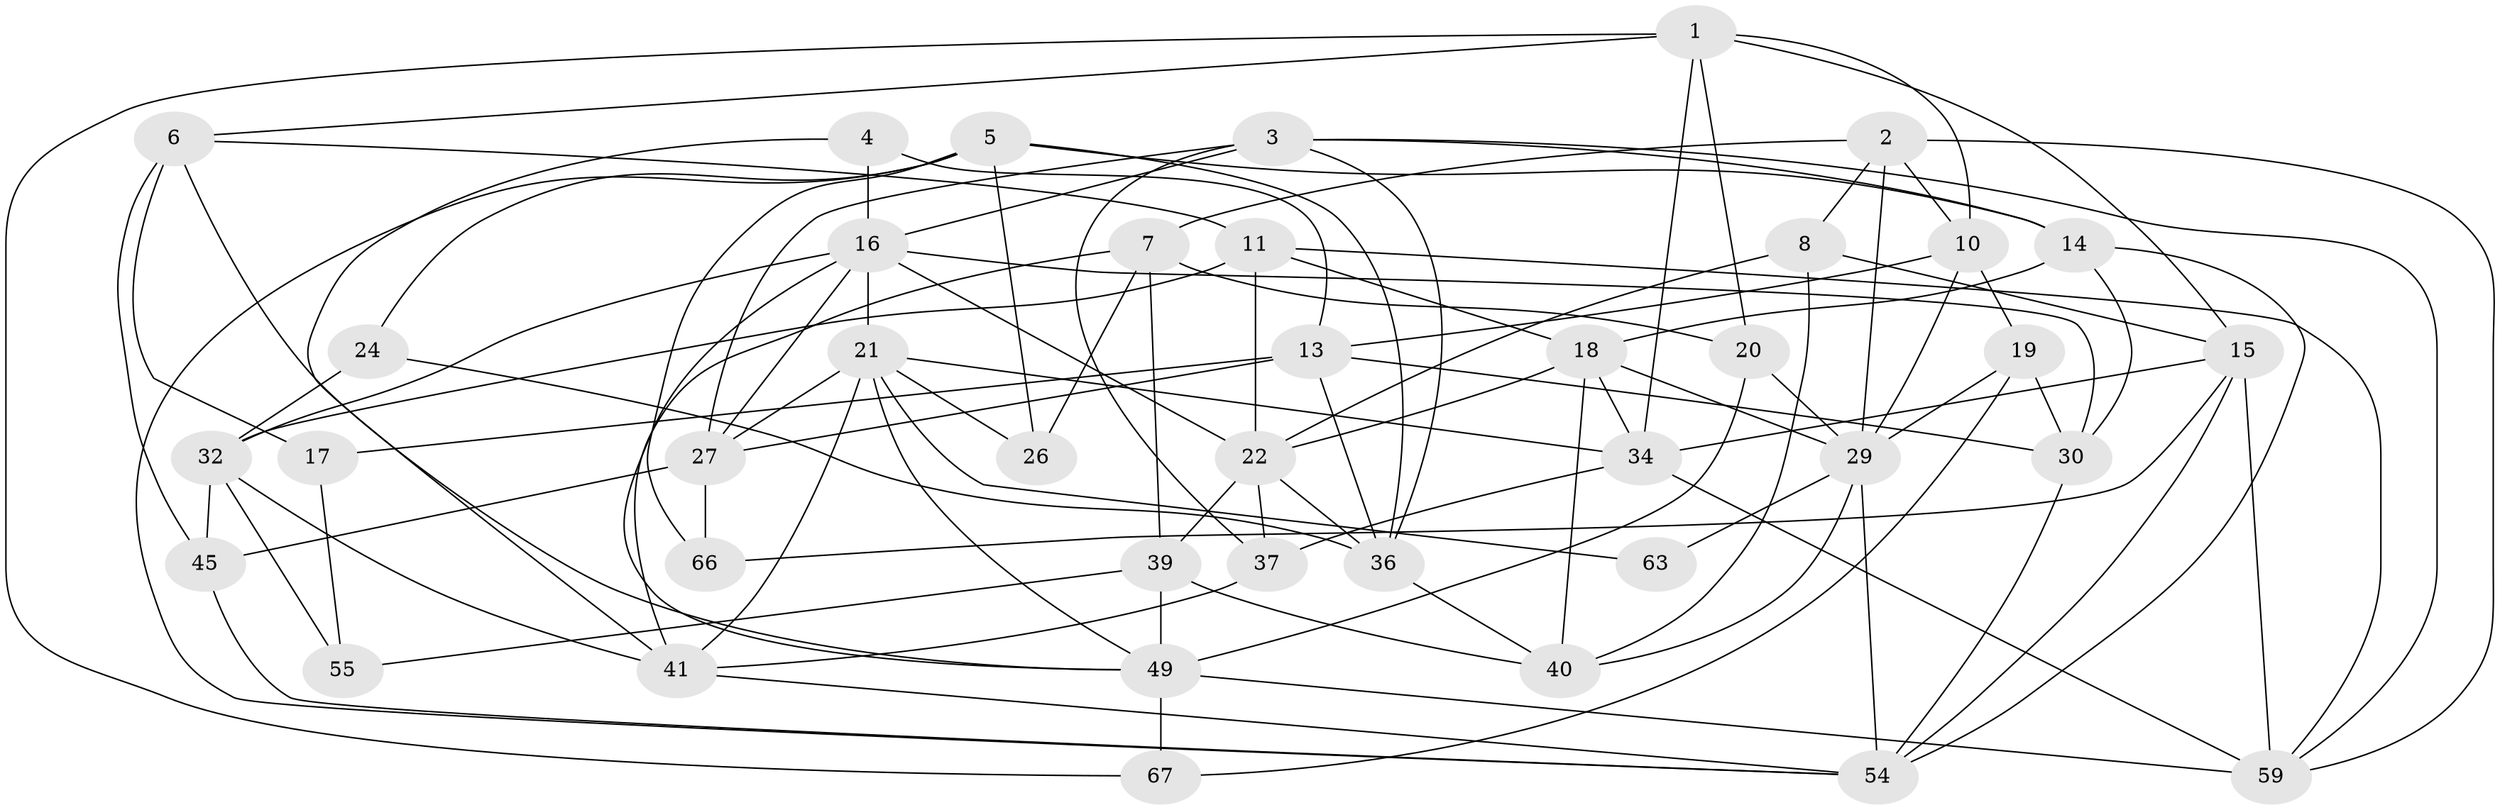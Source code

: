// Generated by graph-tools (version 1.1) at 2025/24/03/03/25 07:24:03]
// undirected, 40 vertices, 102 edges
graph export_dot {
graph [start="1"]
  node [color=gray90,style=filled];
  1 [super="+48"];
  2;
  3 [super="+33"];
  4;
  5 [super="+12"];
  6 [super="+68"];
  7 [super="+38"];
  8 [super="+9"];
  10 [super="+60"];
  11 [super="+28"];
  13 [super="+25"];
  14 [super="+52"];
  15 [super="+50"];
  16 [super="+31"];
  17 [super="+46"];
  18 [super="+62"];
  19 [super="+35"];
  20;
  21 [super="+23"];
  22 [super="+64"];
  24;
  26;
  27 [super="+42"];
  29 [super="+57"];
  30 [super="+47"];
  32 [super="+43"];
  34 [super="+51"];
  36 [super="+58"];
  37;
  39 [super="+44"];
  40 [super="+53"];
  41 [super="+65"];
  45;
  49 [super="+56"];
  54 [super="+69"];
  55;
  59 [super="+61"];
  63;
  66;
  67;
  1 -- 6;
  1 -- 67;
  1 -- 34;
  1 -- 20;
  1 -- 15;
  1 -- 10;
  2 -- 7;
  2 -- 10;
  2 -- 8;
  2 -- 29;
  2 -- 59;
  3 -- 59;
  3 -- 16;
  3 -- 37;
  3 -- 27;
  3 -- 14;
  3 -- 36;
  4 -- 16;
  4 -- 41;
  4 -- 13;
  5 -- 26;
  5 -- 66;
  5 -- 54;
  5 -- 24;
  5 -- 14;
  5 -- 36;
  6 -- 49;
  6 -- 17;
  6 -- 11;
  6 -- 45;
  7 -- 26;
  7 -- 20;
  7 -- 41;
  7 -- 39;
  8 -- 15;
  8 -- 40;
  8 -- 22;
  10 -- 29;
  10 -- 13;
  10 -- 19;
  11 -- 22;
  11 -- 32;
  11 -- 18 [weight=2];
  11 -- 59;
  13 -- 17;
  13 -- 36;
  13 -- 27;
  13 -- 30;
  14 -- 30;
  14 -- 54;
  14 -- 18;
  15 -- 54;
  15 -- 34;
  15 -- 66;
  15 -- 59;
  16 -- 27;
  16 -- 30;
  16 -- 32;
  16 -- 22;
  16 -- 49;
  16 -- 21 [weight=2];
  17 -- 55;
  18 -- 22;
  18 -- 29 [weight=2];
  18 -- 34;
  18 -- 40;
  19 -- 67;
  19 -- 29;
  19 -- 30;
  20 -- 29;
  20 -- 49;
  21 -- 26;
  21 -- 34;
  21 -- 63;
  21 -- 49;
  21 -- 41;
  21 -- 27;
  22 -- 37;
  22 -- 39;
  22 -- 36;
  24 -- 32;
  24 -- 36;
  27 -- 45;
  27 -- 66;
  29 -- 54;
  29 -- 40;
  29 -- 63;
  30 -- 54;
  32 -- 55;
  32 -- 45;
  32 -- 41;
  34 -- 59;
  34 -- 37;
  36 -- 40;
  37 -- 41;
  39 -- 40;
  39 -- 49;
  39 -- 55;
  41 -- 54;
  45 -- 54;
  49 -- 59 [weight=2];
  49 -- 67;
}
